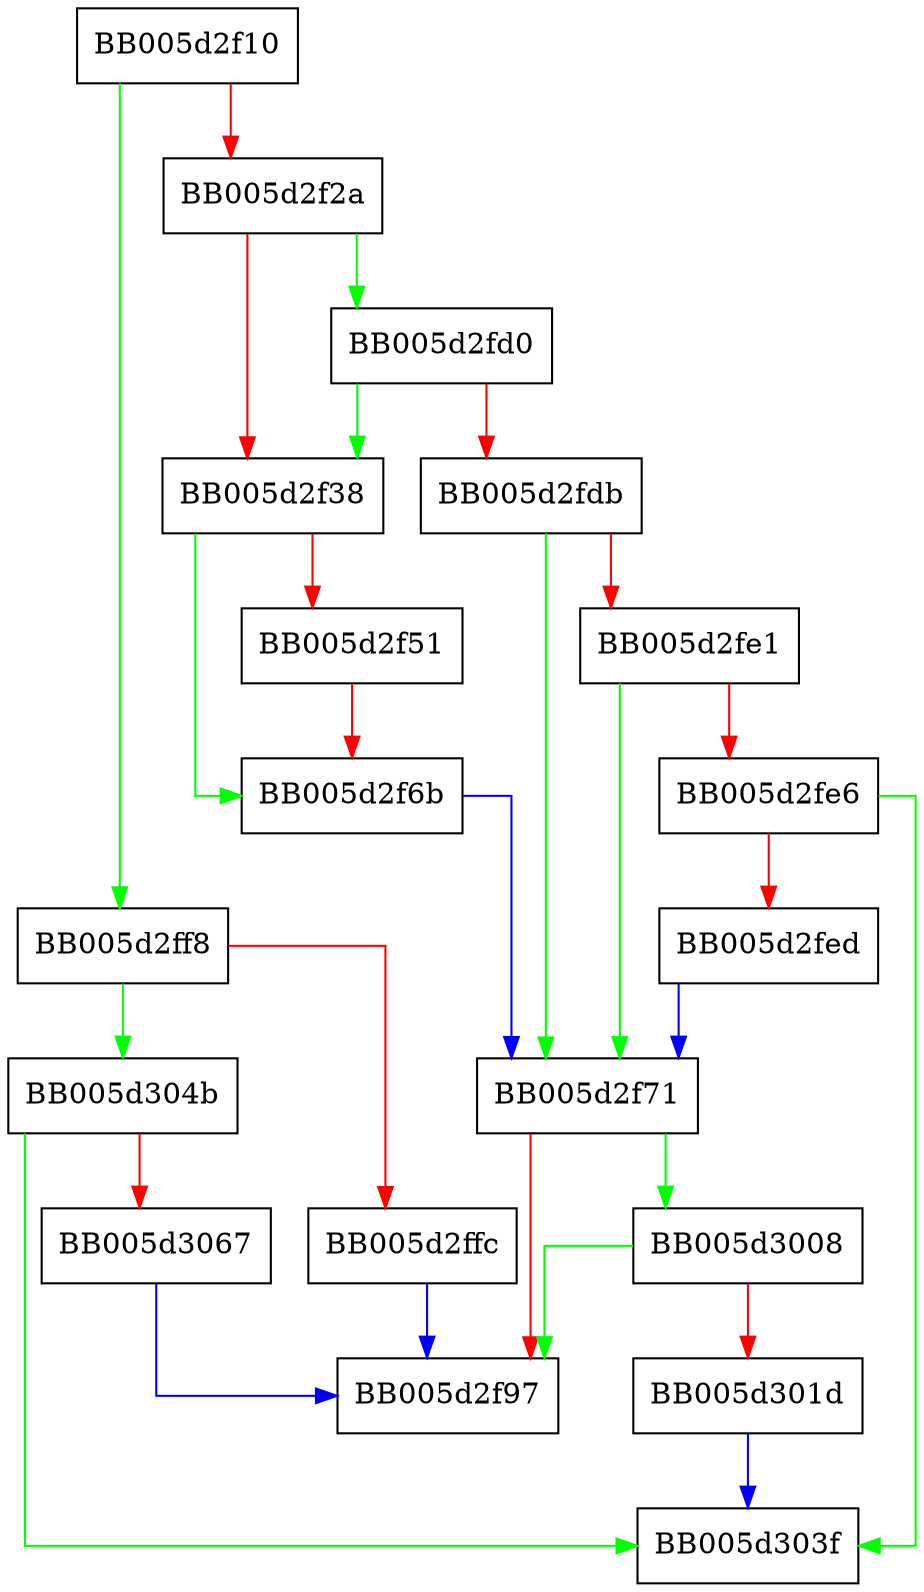 digraph EVP_PKEY_set_type {
  node [shape="box"];
  graph [splines=ortho];
  BB005d2f10 -> BB005d2ff8 [color="green"];
  BB005d2f10 -> BB005d2f2a [color="red"];
  BB005d2f2a -> BB005d2fd0 [color="green"];
  BB005d2f2a -> BB005d2f38 [color="red"];
  BB005d2f38 -> BB005d2f6b [color="green"];
  BB005d2f38 -> BB005d2f51 [color="red"];
  BB005d2f51 -> BB005d2f6b [color="red"];
  BB005d2f6b -> BB005d2f71 [color="blue"];
  BB005d2f71 -> BB005d3008 [color="green"];
  BB005d2f71 -> BB005d2f97 [color="red"];
  BB005d2fd0 -> BB005d2f38 [color="green"];
  BB005d2fd0 -> BB005d2fdb [color="red"];
  BB005d2fdb -> BB005d2f71 [color="green"];
  BB005d2fdb -> BB005d2fe1 [color="red"];
  BB005d2fe1 -> BB005d2f71 [color="green"];
  BB005d2fe1 -> BB005d2fe6 [color="red"];
  BB005d2fe6 -> BB005d303f [color="green"];
  BB005d2fe6 -> BB005d2fed [color="red"];
  BB005d2fed -> BB005d2f71 [color="blue"];
  BB005d2ff8 -> BB005d304b [color="green"];
  BB005d2ff8 -> BB005d2ffc [color="red"];
  BB005d2ffc -> BB005d2f97 [color="blue"];
  BB005d3008 -> BB005d2f97 [color="green"];
  BB005d3008 -> BB005d301d [color="red"];
  BB005d301d -> BB005d303f [color="blue"];
  BB005d304b -> BB005d303f [color="green"];
  BB005d304b -> BB005d3067 [color="red"];
  BB005d3067 -> BB005d2f97 [color="blue"];
}